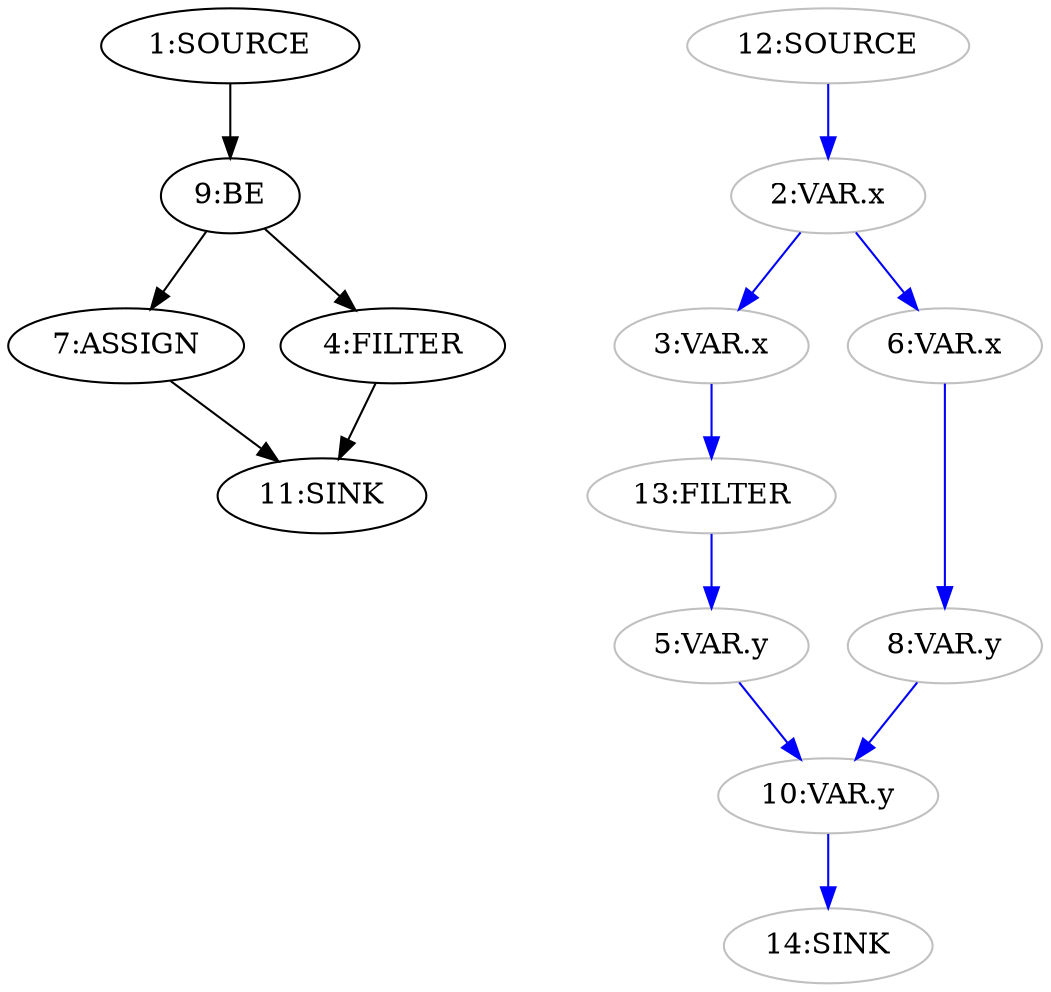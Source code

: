 digraph {
  n7 [label="7:ASSIGN"];
  n9 [label="9:BE"];
  n4 [label="4:FILTER"];
  n1 [label="1:SOURCE"];
  n11 [label="11:SINK"];
  n2 [label="2:VAR.x" color="grey"];
  n3 [label="3:VAR.x" color="grey"];
  n5 [label="5:VAR.y" color="grey"];
  n6 [label="6:VAR.x" color="grey"];
  n8 [label="8:VAR.y" color="grey"];
  n10 [label="10:VAR.y" color="grey"];
  n12 [label="12:SOURCE" color="grey"];
  n13 [label="13:FILTER" color="grey"];
  n14 [label="14:SINK" color="grey"];
  n1 -> n9 [color="black"];
  n4 -> n11 [color="black"];
  n7 -> n11 [color="black"];
  n9 -> n4 [color="black"];
  n9 -> n7 [color="black"];
  n2 -> n3 [color="blue"];
  n2 -> n6 [color="blue"];
  n3 -> n13 [color="blue"];
  n5 -> n10 [color="blue"];
  n6 -> n8 [color="blue"];
  n8 -> n10 [color="blue"];
  n10 -> n14 [color="blue"];
  n12 -> n2 [color="blue"];
  n13 -> n5 [color="blue"];
}
